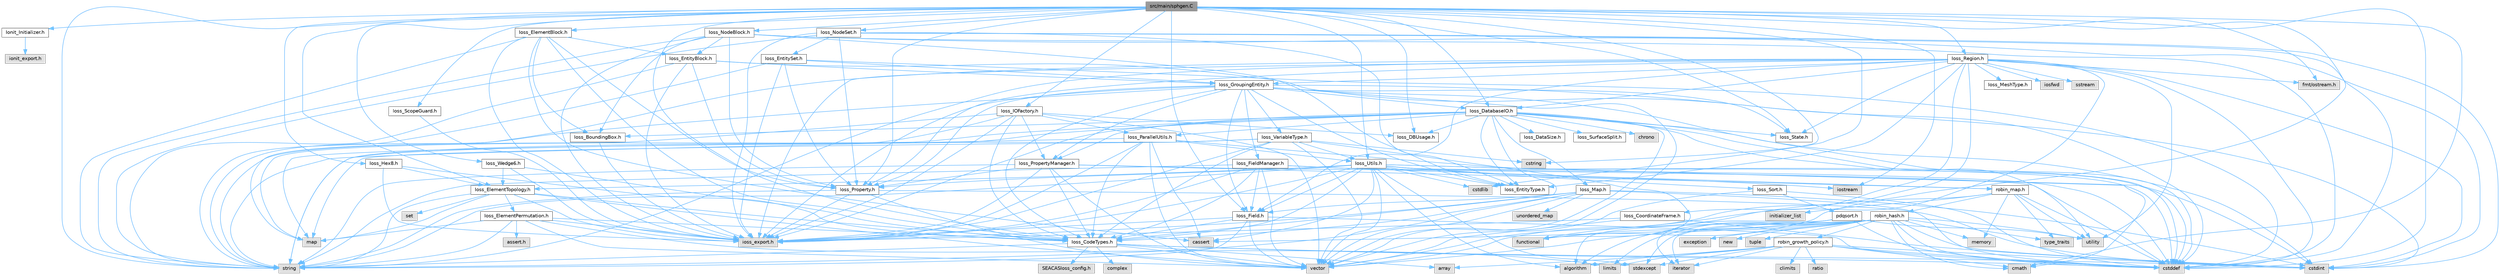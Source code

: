 digraph "src/main/sphgen.C"
{
 // INTERACTIVE_SVG=YES
 // LATEX_PDF_SIZE
  bgcolor="transparent";
  edge [fontname=Helvetica,fontsize=10,labelfontname=Helvetica,labelfontsize=10];
  node [fontname=Helvetica,fontsize=10,shape=box,height=0.2,width=0.4];
  Node1 [id="Node000001",label="src/main/sphgen.C",height=0.2,width=0.4,color="gray40", fillcolor="grey60", style="filled", fontcolor="black",tooltip=" "];
  Node1 -> Node2 [id="edge1_Node000001_Node000002",color="steelblue1",style="solid",tooltip=" "];
  Node2 [id="Node000002",label="Ionit_Initializer.h",height=0.2,width=0.4,color="grey40", fillcolor="white", style="filled",URL="$Ionit__Initializer_8h.html",tooltip=" "];
  Node2 -> Node3 [id="edge2_Node000002_Node000003",color="steelblue1",style="solid",tooltip=" "];
  Node3 [id="Node000003",label="ionit_export.h",height=0.2,width=0.4,color="grey60", fillcolor="#E0E0E0", style="filled",tooltip=" "];
  Node1 -> Node4 [id="edge3_Node000001_Node000004",color="steelblue1",style="solid",tooltip=" "];
  Node4 [id="Node000004",label="Ioss_CodeTypes.h",height=0.2,width=0.4,color="grey40", fillcolor="white", style="filled",URL="$Ioss__CodeTypes_8h.html",tooltip=" "];
  Node4 -> Node5 [id="edge4_Node000004_Node000005",color="steelblue1",style="solid",tooltip=" "];
  Node5 [id="Node000005",label="array",height=0.2,width=0.4,color="grey60", fillcolor="#E0E0E0", style="filled",tooltip=" "];
  Node4 -> Node6 [id="edge5_Node000004_Node000006",color="steelblue1",style="solid",tooltip=" "];
  Node6 [id="Node000006",label="cstddef",height=0.2,width=0.4,color="grey60", fillcolor="#E0E0E0", style="filled",tooltip=" "];
  Node4 -> Node7 [id="edge6_Node000004_Node000007",color="steelblue1",style="solid",tooltip=" "];
  Node7 [id="Node000007",label="cstdint",height=0.2,width=0.4,color="grey60", fillcolor="#E0E0E0", style="filled",tooltip=" "];
  Node4 -> Node8 [id="edge7_Node000004_Node000008",color="steelblue1",style="solid",tooltip=" "];
  Node8 [id="Node000008",label="string",height=0.2,width=0.4,color="grey60", fillcolor="#E0E0E0", style="filled",tooltip=" "];
  Node4 -> Node9 [id="edge8_Node000004_Node000009",color="steelblue1",style="solid",tooltip=" "];
  Node9 [id="Node000009",label="vector",height=0.2,width=0.4,color="grey60", fillcolor="#E0E0E0", style="filled",tooltip=" "];
  Node4 -> Node10 [id="edge9_Node000004_Node000010",color="steelblue1",style="solid",tooltip=" "];
  Node10 [id="Node000010",label="SEACASIoss_config.h",height=0.2,width=0.4,color="grey60", fillcolor="#E0E0E0", style="filled",tooltip=" "];
  Node4 -> Node11 [id="edge10_Node000004_Node000011",color="steelblue1",style="solid",tooltip=" "];
  Node11 [id="Node000011",label="complex",height=0.2,width=0.4,color="grey60", fillcolor="#E0E0E0", style="filled",tooltip=" "];
  Node1 -> Node12 [id="edge11_Node000001_Node000012",color="steelblue1",style="solid",tooltip=" "];
  Node12 [id="Node000012",label="Ioss_Hex8.h",height=0.2,width=0.4,color="grey40", fillcolor="white", style="filled",URL="$Ioss__Hex8_8h.html",tooltip=" "];
  Node12 -> Node13 [id="edge12_Node000012_Node000013",color="steelblue1",style="solid",tooltip=" "];
  Node13 [id="Node000013",label="ioss_export.h",height=0.2,width=0.4,color="grey60", fillcolor="#E0E0E0", style="filled",tooltip=" "];
  Node12 -> Node4 [id="edge13_Node000012_Node000004",color="steelblue1",style="solid",tooltip=" "];
  Node12 -> Node14 [id="edge14_Node000012_Node000014",color="steelblue1",style="solid",tooltip=" "];
  Node14 [id="Node000014",label="Ioss_ElementTopology.h",height=0.2,width=0.4,color="grey40", fillcolor="white", style="filled",URL="$Ioss__ElementTopology_8h.html",tooltip=" "];
  Node14 -> Node13 [id="edge15_Node000014_Node000013",color="steelblue1",style="solid",tooltip=" "];
  Node14 -> Node4 [id="edge16_Node000014_Node000004",color="steelblue1",style="solid",tooltip=" "];
  Node14 -> Node15 [id="edge17_Node000014_Node000015",color="steelblue1",style="solid",tooltip=" "];
  Node15 [id="Node000015",label="Ioss_ElementPermutation.h",height=0.2,width=0.4,color="grey40", fillcolor="white", style="filled",URL="$Ioss__ElementPermutation_8h.html",tooltip=" "];
  Node15 -> Node13 [id="edge18_Node000015_Node000013",color="steelblue1",style="solid",tooltip=" "];
  Node15 -> Node4 [id="edge19_Node000015_Node000004",color="steelblue1",style="solid",tooltip=" "];
  Node15 -> Node16 [id="edge20_Node000015_Node000016",color="steelblue1",style="solid",tooltip=" "];
  Node16 [id="Node000016",label="assert.h",height=0.2,width=0.4,color="grey60", fillcolor="#E0E0E0", style="filled",tooltip=" "];
  Node15 -> Node17 [id="edge21_Node000015_Node000017",color="steelblue1",style="solid",tooltip=" "];
  Node17 [id="Node000017",label="limits",height=0.2,width=0.4,color="grey60", fillcolor="#E0E0E0", style="filled",tooltip=" "];
  Node15 -> Node18 [id="edge22_Node000015_Node000018",color="steelblue1",style="solid",tooltip=" "];
  Node18 [id="Node000018",label="map",height=0.2,width=0.4,color="grey60", fillcolor="#E0E0E0", style="filled",tooltip=" "];
  Node15 -> Node8 [id="edge23_Node000015_Node000008",color="steelblue1",style="solid",tooltip=" "];
  Node15 -> Node9 [id="edge24_Node000015_Node000009",color="steelblue1",style="solid",tooltip=" "];
  Node14 -> Node18 [id="edge25_Node000014_Node000018",color="steelblue1",style="solid",tooltip=" "];
  Node14 -> Node19 [id="edge26_Node000014_Node000019",color="steelblue1",style="solid",tooltip=" "];
  Node19 [id="Node000019",label="set",height=0.2,width=0.4,color="grey60", fillcolor="#E0E0E0", style="filled",tooltip=" "];
  Node14 -> Node8 [id="edge27_Node000014_Node000008",color="steelblue1",style="solid",tooltip=" "];
  Node14 -> Node9 [id="edge28_Node000014_Node000009",color="steelblue1",style="solid",tooltip=" "];
  Node1 -> Node20 [id="edge29_Node000001_Node000020",color="steelblue1",style="solid",tooltip=" "];
  Node20 [id="Node000020",label="Ioss_Utils.h",height=0.2,width=0.4,color="grey40", fillcolor="white", style="filled",URL="$Ioss__Utils_8h.html",tooltip=" "];
  Node20 -> Node13 [id="edge30_Node000020_Node000013",color="steelblue1",style="solid",tooltip=" "];
  Node20 -> Node4 [id="edge31_Node000020_Node000004",color="steelblue1",style="solid",tooltip=" "];
  Node20 -> Node14 [id="edge32_Node000020_Node000014",color="steelblue1",style="solid",tooltip=" "];
  Node20 -> Node21 [id="edge33_Node000020_Node000021",color="steelblue1",style="solid",tooltip=" "];
  Node21 [id="Node000021",label="Ioss_EntityType.h",height=0.2,width=0.4,color="grey40", fillcolor="white", style="filled",URL="$Ioss__EntityType_8h.html",tooltip=" "];
  Node20 -> Node22 [id="edge34_Node000020_Node000022",color="steelblue1",style="solid",tooltip=" "];
  Node22 [id="Node000022",label="Ioss_Field.h",height=0.2,width=0.4,color="grey40", fillcolor="white", style="filled",URL="$Ioss__Field_8h.html",tooltip=" "];
  Node22 -> Node13 [id="edge35_Node000022_Node000013",color="steelblue1",style="solid",tooltip=" "];
  Node22 -> Node4 [id="edge36_Node000022_Node000004",color="steelblue1",style="solid",tooltip=" "];
  Node22 -> Node6 [id="edge37_Node000022_Node000006",color="steelblue1",style="solid",tooltip=" "];
  Node22 -> Node8 [id="edge38_Node000022_Node000008",color="steelblue1",style="solid",tooltip=" "];
  Node22 -> Node9 [id="edge39_Node000022_Node000009",color="steelblue1",style="solid",tooltip=" "];
  Node20 -> Node23 [id="edge40_Node000020_Node000023",color="steelblue1",style="solid",tooltip=" "];
  Node23 [id="Node000023",label="Ioss_Property.h",height=0.2,width=0.4,color="grey40", fillcolor="white", style="filled",URL="$Ioss__Property_8h.html",tooltip=" "];
  Node23 -> Node13 [id="edge41_Node000023_Node000013",color="steelblue1",style="solid",tooltip=" "];
  Node23 -> Node7 [id="edge42_Node000023_Node000007",color="steelblue1",style="solid",tooltip=" "];
  Node23 -> Node8 [id="edge43_Node000023_Node000008",color="steelblue1",style="solid",tooltip=" "];
  Node23 -> Node9 [id="edge44_Node000023_Node000009",color="steelblue1",style="solid",tooltip=" "];
  Node20 -> Node24 [id="edge45_Node000020_Node000024",color="steelblue1",style="solid",tooltip=" "];
  Node24 [id="Node000024",label="Ioss_Sort.h",height=0.2,width=0.4,color="grey40", fillcolor="white", style="filled",URL="$Ioss__Sort_8h.html",tooltip=" "];
  Node24 -> Node25 [id="edge46_Node000024_Node000025",color="steelblue1",style="solid",tooltip=" "];
  Node25 [id="Node000025",label="pdqsort.h",height=0.2,width=0.4,color="grey40", fillcolor="white", style="filled",URL="$pdqsort_8h.html",tooltip=" "];
  Node25 -> Node26 [id="edge47_Node000025_Node000026",color="steelblue1",style="solid",tooltip=" "];
  Node26 [id="Node000026",label="algorithm",height=0.2,width=0.4,color="grey60", fillcolor="#E0E0E0", style="filled",tooltip=" "];
  Node25 -> Node6 [id="edge48_Node000025_Node000006",color="steelblue1",style="solid",tooltip=" "];
  Node25 -> Node27 [id="edge49_Node000025_Node000027",color="steelblue1",style="solid",tooltip=" "];
  Node27 [id="Node000027",label="functional",height=0.2,width=0.4,color="grey60", fillcolor="#E0E0E0", style="filled",tooltip=" "];
  Node25 -> Node28 [id="edge50_Node000025_Node000028",color="steelblue1",style="solid",tooltip=" "];
  Node28 [id="Node000028",label="iterator",height=0.2,width=0.4,color="grey60", fillcolor="#E0E0E0", style="filled",tooltip=" "];
  Node25 -> Node29 [id="edge51_Node000025_Node000029",color="steelblue1",style="solid",tooltip=" "];
  Node29 [id="Node000029",label="utility",height=0.2,width=0.4,color="grey60", fillcolor="#E0E0E0", style="filled",tooltip=" "];
  Node24 -> Node6 [id="edge52_Node000024_Node000006",color="steelblue1",style="solid",tooltip=" "];
  Node24 -> Node9 [id="edge53_Node000024_Node000009",color="steelblue1",style="solid",tooltip=" "];
  Node20 -> Node26 [id="edge54_Node000020_Node000026",color="steelblue1",style="solid",tooltip=" "];
  Node20 -> Node30 [id="edge55_Node000020_Node000030",color="steelblue1",style="solid",tooltip=" "];
  Node30 [id="Node000030",label="cassert",height=0.2,width=0.4,color="grey60", fillcolor="#E0E0E0", style="filled",tooltip=" "];
  Node20 -> Node31 [id="edge56_Node000020_Node000031",color="steelblue1",style="solid",tooltip=" "];
  Node31 [id="Node000031",label="cmath",height=0.2,width=0.4,color="grey60", fillcolor="#E0E0E0", style="filled",tooltip=" "];
  Node20 -> Node6 [id="edge57_Node000020_Node000006",color="steelblue1",style="solid",tooltip=" "];
  Node20 -> Node7 [id="edge58_Node000020_Node000007",color="steelblue1",style="solid",tooltip=" "];
  Node20 -> Node32 [id="edge59_Node000020_Node000032",color="steelblue1",style="solid",tooltip=" "];
  Node32 [id="Node000032",label="cstdlib",height=0.2,width=0.4,color="grey60", fillcolor="#E0E0E0", style="filled",tooltip=" "];
  Node20 -> Node33 [id="edge60_Node000020_Node000033",color="steelblue1",style="solid",tooltip=" "];
  Node33 [id="Node000033",label="iostream",height=0.2,width=0.4,color="grey60", fillcolor="#E0E0E0", style="filled",tooltip=" "];
  Node20 -> Node34 [id="edge61_Node000020_Node000034",color="steelblue1",style="solid",tooltip=" "];
  Node34 [id="Node000034",label="stdexcept",height=0.2,width=0.4,color="grey60", fillcolor="#E0E0E0", style="filled",tooltip=" "];
  Node20 -> Node8 [id="edge62_Node000020_Node000008",color="steelblue1",style="solid",tooltip=" "];
  Node20 -> Node9 [id="edge63_Node000020_Node000009",color="steelblue1",style="solid",tooltip=" "];
  Node1 -> Node35 [id="edge64_Node000001_Node000035",color="steelblue1",style="solid",tooltip=" "];
  Node35 [id="Node000035",label="Ioss_Wedge6.h",height=0.2,width=0.4,color="grey40", fillcolor="white", style="filled",URL="$Ioss__Wedge6_8h.html",tooltip=" "];
  Node35 -> Node13 [id="edge65_Node000035_Node000013",color="steelblue1",style="solid",tooltip=" "];
  Node35 -> Node4 [id="edge66_Node000035_Node000004",color="steelblue1",style="solid",tooltip=" "];
  Node35 -> Node14 [id="edge67_Node000035_Node000014",color="steelblue1",style="solid",tooltip=" "];
  Node1 -> Node31 [id="edge68_Node000001_Node000031",color="steelblue1",style="solid",tooltip=" "];
  Node1 -> Node6 [id="edge69_Node000001_Node000006",color="steelblue1",style="solid",tooltip=" "];
  Node1 -> Node32 [id="edge70_Node000001_Node000032",color="steelblue1",style="solid",tooltip=" "];
  Node1 -> Node36 [id="edge71_Node000001_Node000036",color="steelblue1",style="solid",tooltip=" "];
  Node36 [id="Node000036",label="cstring",height=0.2,width=0.4,color="grey60", fillcolor="#E0E0E0", style="filled",tooltip=" "];
  Node1 -> Node37 [id="edge72_Node000001_Node000037",color="steelblue1",style="solid",tooltip=" "];
  Node37 [id="Node000037",label="fmt/ostream.h",height=0.2,width=0.4,color="grey60", fillcolor="#E0E0E0", style="filled",tooltip=" "];
  Node1 -> Node33 [id="edge73_Node000001_Node000033",color="steelblue1",style="solid",tooltip=" "];
  Node1 -> Node8 [id="edge74_Node000001_Node000008",color="steelblue1",style="solid",tooltip=" "];
  Node1 -> Node9 [id="edge75_Node000001_Node000009",color="steelblue1",style="solid",tooltip=" "];
  Node1 -> Node38 [id="edge76_Node000001_Node000038",color="steelblue1",style="solid",tooltip=" "];
  Node38 [id="Node000038",label="Ioss_DBUsage.h",height=0.2,width=0.4,color="grey40", fillcolor="white", style="filled",URL="$Ioss__DBUsage_8h.html",tooltip=" "];
  Node1 -> Node39 [id="edge77_Node000001_Node000039",color="steelblue1",style="solid",tooltip=" "];
  Node39 [id="Node000039",label="Ioss_DatabaseIO.h",height=0.2,width=0.4,color="grey40", fillcolor="white", style="filled",URL="$Ioss__DatabaseIO_8h.html",tooltip=" "];
  Node39 -> Node13 [id="edge78_Node000039_Node000013",color="steelblue1",style="solid",tooltip=" "];
  Node39 -> Node40 [id="edge79_Node000039_Node000040",color="steelblue1",style="solid",tooltip=" "];
  Node40 [id="Node000040",label="Ioss_BoundingBox.h",height=0.2,width=0.4,color="grey40", fillcolor="white", style="filled",URL="$Ioss__BoundingBox_8h.html",tooltip=" "];
  Node40 -> Node13 [id="edge80_Node000040_Node000013",color="steelblue1",style="solid",tooltip=" "];
  Node39 -> Node4 [id="edge81_Node000039_Node000004",color="steelblue1",style="solid",tooltip=" "];
  Node39 -> Node38 [id="edge82_Node000039_Node000038",color="steelblue1",style="solid",tooltip=" "];
  Node39 -> Node41 [id="edge83_Node000039_Node000041",color="steelblue1",style="solid",tooltip=" "];
  Node41 [id="Node000041",label="Ioss_DataSize.h",height=0.2,width=0.4,color="grey40", fillcolor="white", style="filled",URL="$Ioss__DataSize_8h.html",tooltip=" "];
  Node39 -> Node21 [id="edge84_Node000039_Node000021",color="steelblue1",style="solid",tooltip=" "];
  Node39 -> Node42 [id="edge85_Node000039_Node000042",color="steelblue1",style="solid",tooltip=" "];
  Node42 [id="Node000042",label="Ioss_Map.h",height=0.2,width=0.4,color="grey40", fillcolor="white", style="filled",URL="$Ioss__Map_8h.html",tooltip=" "];
  Node42 -> Node13 [id="edge86_Node000042_Node000013",color="steelblue1",style="solid",tooltip=" "];
  Node42 -> Node4 [id="edge87_Node000042_Node000004",color="steelblue1",style="solid",tooltip=" "];
  Node42 -> Node22 [id="edge88_Node000042_Node000022",color="steelblue1",style="solid",tooltip=" "];
  Node42 -> Node6 [id="edge89_Node000042_Node000006",color="steelblue1",style="solid",tooltip=" "];
  Node42 -> Node7 [id="edge90_Node000042_Node000007",color="steelblue1",style="solid",tooltip=" "];
  Node42 -> Node8 [id="edge91_Node000042_Node000008",color="steelblue1",style="solid",tooltip=" "];
  Node42 -> Node9 [id="edge92_Node000042_Node000009",color="steelblue1",style="solid",tooltip=" "];
  Node42 -> Node43 [id="edge93_Node000042_Node000043",color="steelblue1",style="solid",tooltip=" "];
  Node43 [id="Node000043",label="unordered_map",height=0.2,width=0.4,color="grey60", fillcolor="#E0E0E0", style="filled",tooltip=" "];
  Node39 -> Node44 [id="edge94_Node000039_Node000044",color="steelblue1",style="solid",tooltip=" "];
  Node44 [id="Node000044",label="Ioss_ParallelUtils.h",height=0.2,width=0.4,color="grey40", fillcolor="white", style="filled",URL="$Ioss__ParallelUtils_8h.html",tooltip=" "];
  Node44 -> Node13 [id="edge95_Node000044_Node000013",color="steelblue1",style="solid",tooltip=" "];
  Node44 -> Node4 [id="edge96_Node000044_Node000004",color="steelblue1",style="solid",tooltip=" "];
  Node44 -> Node20 [id="edge97_Node000044_Node000020",color="steelblue1",style="solid",tooltip=" "];
  Node44 -> Node30 [id="edge98_Node000044_Node000030",color="steelblue1",style="solid",tooltip=" "];
  Node44 -> Node6 [id="edge99_Node000044_Node000006",color="steelblue1",style="solid",tooltip=" "];
  Node44 -> Node8 [id="edge100_Node000044_Node000008",color="steelblue1",style="solid",tooltip=" "];
  Node44 -> Node9 [id="edge101_Node000044_Node000009",color="steelblue1",style="solid",tooltip=" "];
  Node39 -> Node45 [id="edge102_Node000039_Node000045",color="steelblue1",style="solid",tooltip=" "];
  Node45 [id="Node000045",label="Ioss_PropertyManager.h",height=0.2,width=0.4,color="grey40", fillcolor="white", style="filled",URL="$Ioss__PropertyManager_8h.html",tooltip=" "];
  Node45 -> Node13 [id="edge103_Node000045_Node000013",color="steelblue1",style="solid",tooltip=" "];
  Node45 -> Node4 [id="edge104_Node000045_Node000004",color="steelblue1",style="solid",tooltip=" "];
  Node45 -> Node23 [id="edge105_Node000045_Node000023",color="steelblue1",style="solid",tooltip=" "];
  Node45 -> Node6 [id="edge106_Node000045_Node000006",color="steelblue1",style="solid",tooltip=" "];
  Node45 -> Node8 [id="edge107_Node000045_Node000008",color="steelblue1",style="solid",tooltip=" "];
  Node45 -> Node9 [id="edge108_Node000045_Node000009",color="steelblue1",style="solid",tooltip=" "];
  Node45 -> Node46 [id="edge109_Node000045_Node000046",color="steelblue1",style="solid",tooltip=" "];
  Node46 [id="Node000046",label="robin_map.h",height=0.2,width=0.4,color="grey40", fillcolor="white", style="filled",URL="$robin__map_8h.html",tooltip=" "];
  Node46 -> Node6 [id="edge110_Node000046_Node000006",color="steelblue1",style="solid",tooltip=" "];
  Node46 -> Node27 [id="edge111_Node000046_Node000027",color="steelblue1",style="solid",tooltip=" "];
  Node46 -> Node47 [id="edge112_Node000046_Node000047",color="steelblue1",style="solid",tooltip=" "];
  Node47 [id="Node000047",label="initializer_list",height=0.2,width=0.4,color="grey60", fillcolor="#E0E0E0", style="filled",tooltip=" "];
  Node46 -> Node48 [id="edge113_Node000046_Node000048",color="steelblue1",style="solid",tooltip=" "];
  Node48 [id="Node000048",label="memory",height=0.2,width=0.4,color="grey60", fillcolor="#E0E0E0", style="filled",tooltip=" "];
  Node46 -> Node49 [id="edge114_Node000046_Node000049",color="steelblue1",style="solid",tooltip=" "];
  Node49 [id="Node000049",label="type_traits",height=0.2,width=0.4,color="grey60", fillcolor="#E0E0E0", style="filled",tooltip=" "];
  Node46 -> Node29 [id="edge115_Node000046_Node000029",color="steelblue1",style="solid",tooltip=" "];
  Node46 -> Node50 [id="edge116_Node000046_Node000050",color="steelblue1",style="solid",tooltip=" "];
  Node50 [id="Node000050",label="robin_hash.h",height=0.2,width=0.4,color="grey40", fillcolor="white", style="filled",URL="$robin__hash_8h.html",tooltip=" "];
  Node50 -> Node26 [id="edge117_Node000050_Node000026",color="steelblue1",style="solid",tooltip=" "];
  Node50 -> Node30 [id="edge118_Node000050_Node000030",color="steelblue1",style="solid",tooltip=" "];
  Node50 -> Node31 [id="edge119_Node000050_Node000031",color="steelblue1",style="solid",tooltip=" "];
  Node50 -> Node6 [id="edge120_Node000050_Node000006",color="steelblue1",style="solid",tooltip=" "];
  Node50 -> Node7 [id="edge121_Node000050_Node000007",color="steelblue1",style="solid",tooltip=" "];
  Node50 -> Node51 [id="edge122_Node000050_Node000051",color="steelblue1",style="solid",tooltip=" "];
  Node51 [id="Node000051",label="exception",height=0.2,width=0.4,color="grey60", fillcolor="#E0E0E0", style="filled",tooltip=" "];
  Node50 -> Node28 [id="edge123_Node000050_Node000028",color="steelblue1",style="solid",tooltip=" "];
  Node50 -> Node17 [id="edge124_Node000050_Node000017",color="steelblue1",style="solid",tooltip=" "];
  Node50 -> Node48 [id="edge125_Node000050_Node000048",color="steelblue1",style="solid",tooltip=" "];
  Node50 -> Node52 [id="edge126_Node000050_Node000052",color="steelblue1",style="solid",tooltip=" "];
  Node52 [id="Node000052",label="new",height=0.2,width=0.4,color="grey60", fillcolor="#E0E0E0", style="filled",tooltip=" "];
  Node50 -> Node34 [id="edge127_Node000050_Node000034",color="steelblue1",style="solid",tooltip=" "];
  Node50 -> Node53 [id="edge128_Node000050_Node000053",color="steelblue1",style="solid",tooltip=" "];
  Node53 [id="Node000053",label="tuple",height=0.2,width=0.4,color="grey60", fillcolor="#E0E0E0", style="filled",tooltip=" "];
  Node50 -> Node49 [id="edge129_Node000050_Node000049",color="steelblue1",style="solid",tooltip=" "];
  Node50 -> Node29 [id="edge130_Node000050_Node000029",color="steelblue1",style="solid",tooltip=" "];
  Node50 -> Node9 [id="edge131_Node000050_Node000009",color="steelblue1",style="solid",tooltip=" "];
  Node50 -> Node54 [id="edge132_Node000050_Node000054",color="steelblue1",style="solid",tooltip=" "];
  Node54 [id="Node000054",label="robin_growth_policy.h",height=0.2,width=0.4,color="grey40", fillcolor="white", style="filled",URL="$robin__growth__policy_8h.html",tooltip=" "];
  Node54 -> Node26 [id="edge133_Node000054_Node000026",color="steelblue1",style="solid",tooltip=" "];
  Node54 -> Node5 [id="edge134_Node000054_Node000005",color="steelblue1",style="solid",tooltip=" "];
  Node54 -> Node55 [id="edge135_Node000054_Node000055",color="steelblue1",style="solid",tooltip=" "];
  Node55 [id="Node000055",label="climits",height=0.2,width=0.4,color="grey60", fillcolor="#E0E0E0", style="filled",tooltip=" "];
  Node54 -> Node31 [id="edge136_Node000054_Node000031",color="steelblue1",style="solid",tooltip=" "];
  Node54 -> Node6 [id="edge137_Node000054_Node000006",color="steelblue1",style="solid",tooltip=" "];
  Node54 -> Node7 [id="edge138_Node000054_Node000007",color="steelblue1",style="solid",tooltip=" "];
  Node54 -> Node28 [id="edge139_Node000054_Node000028",color="steelblue1",style="solid",tooltip=" "];
  Node54 -> Node17 [id="edge140_Node000054_Node000017",color="steelblue1",style="solid",tooltip=" "];
  Node54 -> Node56 [id="edge141_Node000054_Node000056",color="steelblue1",style="solid",tooltip=" "];
  Node56 [id="Node000056",label="ratio",height=0.2,width=0.4,color="grey60", fillcolor="#E0E0E0", style="filled",tooltip=" "];
  Node54 -> Node34 [id="edge142_Node000054_Node000034",color="steelblue1",style="solid",tooltip=" "];
  Node39 -> Node57 [id="edge143_Node000039_Node000057",color="steelblue1",style="solid",tooltip=" "];
  Node57 [id="Node000057",label="Ioss_State.h",height=0.2,width=0.4,color="grey40", fillcolor="white", style="filled",URL="$Ioss__State_8h.html",tooltip=" "];
  Node39 -> Node58 [id="edge144_Node000039_Node000058",color="steelblue1",style="solid",tooltip=" "];
  Node58 [id="Node000058",label="Ioss_SurfaceSplit.h",height=0.2,width=0.4,color="grey40", fillcolor="white", style="filled",URL="$Ioss__SurfaceSplit_8h.html",tooltip=" "];
  Node39 -> Node59 [id="edge145_Node000039_Node000059",color="steelblue1",style="solid",tooltip=" "];
  Node59 [id="Node000059",label="chrono",height=0.2,width=0.4,color="grey60", fillcolor="#E0E0E0", style="filled",tooltip=" "];
  Node39 -> Node6 [id="edge146_Node000039_Node000006",color="steelblue1",style="solid",tooltip=" "];
  Node39 -> Node7 [id="edge147_Node000039_Node000007",color="steelblue1",style="solid",tooltip=" "];
  Node39 -> Node18 [id="edge148_Node000039_Node000018",color="steelblue1",style="solid",tooltip=" "];
  Node39 -> Node8 [id="edge149_Node000039_Node000008",color="steelblue1",style="solid",tooltip=" "];
  Node39 -> Node29 [id="edge150_Node000039_Node000029",color="steelblue1",style="solid",tooltip=" "];
  Node39 -> Node9 [id="edge151_Node000039_Node000009",color="steelblue1",style="solid",tooltip=" "];
  Node1 -> Node60 [id="edge152_Node000001_Node000060",color="steelblue1",style="solid",tooltip=" "];
  Node60 [id="Node000060",label="Ioss_ElementBlock.h",height=0.2,width=0.4,color="grey40", fillcolor="white", style="filled",URL="$Ioss__ElementBlock_8h.html",tooltip=" "];
  Node60 -> Node13 [id="edge153_Node000060_Node000013",color="steelblue1",style="solid",tooltip=" "];
  Node60 -> Node40 [id="edge154_Node000060_Node000040",color="steelblue1",style="solid",tooltip=" "];
  Node60 -> Node4 [id="edge155_Node000060_Node000004",color="steelblue1",style="solid",tooltip=" "];
  Node60 -> Node61 [id="edge156_Node000060_Node000061",color="steelblue1",style="solid",tooltip=" "];
  Node61 [id="Node000061",label="Ioss_EntityBlock.h",height=0.2,width=0.4,color="grey40", fillcolor="white", style="filled",URL="$Ioss__EntityBlock_8h.html",tooltip=" "];
  Node61 -> Node13 [id="edge157_Node000061_Node000013",color="steelblue1",style="solid",tooltip=" "];
  Node61 -> Node62 [id="edge158_Node000061_Node000062",color="steelblue1",style="solid",tooltip=" "];
  Node62 [id="Node000062",label="Ioss_GroupingEntity.h",height=0.2,width=0.4,color="grey40", fillcolor="white", style="filled",URL="$Ioss__GroupingEntity_8h.html",tooltip=" "];
  Node62 -> Node13 [id="edge159_Node000062_Node000013",color="steelblue1",style="solid",tooltip=" "];
  Node62 -> Node4 [id="edge160_Node000062_Node000004",color="steelblue1",style="solid",tooltip=" "];
  Node62 -> Node39 [id="edge161_Node000062_Node000039",color="steelblue1",style="solid",tooltip=" "];
  Node62 -> Node21 [id="edge162_Node000062_Node000021",color="steelblue1",style="solid",tooltip=" "];
  Node62 -> Node22 [id="edge163_Node000062_Node000022",color="steelblue1",style="solid",tooltip=" "];
  Node62 -> Node63 [id="edge164_Node000062_Node000063",color="steelblue1",style="solid",tooltip=" "];
  Node63 [id="Node000063",label="Ioss_FieldManager.h",height=0.2,width=0.4,color="grey40", fillcolor="white", style="filled",URL="$Ioss__FieldManager_8h.html",tooltip=" "];
  Node63 -> Node13 [id="edge165_Node000063_Node000013",color="steelblue1",style="solid",tooltip=" "];
  Node63 -> Node4 [id="edge166_Node000063_Node000004",color="steelblue1",style="solid",tooltip=" "];
  Node63 -> Node22 [id="edge167_Node000063_Node000022",color="steelblue1",style="solid",tooltip=" "];
  Node63 -> Node6 [id="edge168_Node000063_Node000006",color="steelblue1",style="solid",tooltip=" "];
  Node63 -> Node8 [id="edge169_Node000063_Node000008",color="steelblue1",style="solid",tooltip=" "];
  Node63 -> Node9 [id="edge170_Node000063_Node000009",color="steelblue1",style="solid",tooltip=" "];
  Node63 -> Node46 [id="edge171_Node000063_Node000046",color="steelblue1",style="solid",tooltip=" "];
  Node62 -> Node23 [id="edge172_Node000062_Node000023",color="steelblue1",style="solid",tooltip=" "];
  Node62 -> Node45 [id="edge173_Node000062_Node000045",color="steelblue1",style="solid",tooltip=" "];
  Node62 -> Node57 [id="edge174_Node000062_Node000057",color="steelblue1",style="solid",tooltip=" "];
  Node62 -> Node64 [id="edge175_Node000062_Node000064",color="steelblue1",style="solid",tooltip=" "];
  Node64 [id="Node000064",label="Ioss_VariableType.h",height=0.2,width=0.4,color="grey40", fillcolor="white", style="filled",URL="$Ioss__VariableType_8h.html",tooltip=" "];
  Node64 -> Node13 [id="edge176_Node000064_Node000013",color="steelblue1",style="solid",tooltip=" "];
  Node64 -> Node4 [id="edge177_Node000064_Node000004",color="steelblue1",style="solid",tooltip=" "];
  Node64 -> Node20 [id="edge178_Node000064_Node000020",color="steelblue1",style="solid",tooltip=" "];
  Node64 -> Node36 [id="edge179_Node000064_Node000036",color="steelblue1",style="solid",tooltip=" "];
  Node64 -> Node27 [id="edge180_Node000064_Node000027",color="steelblue1",style="solid",tooltip=" "];
  Node64 -> Node18 [id="edge181_Node000064_Node000018",color="steelblue1",style="solid",tooltip=" "];
  Node64 -> Node8 [id="edge182_Node000064_Node000008",color="steelblue1",style="solid",tooltip=" "];
  Node64 -> Node9 [id="edge183_Node000064_Node000009",color="steelblue1",style="solid",tooltip=" "];
  Node62 -> Node6 [id="edge184_Node000062_Node000006",color="steelblue1",style="solid",tooltip=" "];
  Node62 -> Node7 [id="edge185_Node000062_Node000007",color="steelblue1",style="solid",tooltip=" "];
  Node62 -> Node8 [id="edge186_Node000062_Node000008",color="steelblue1",style="solid",tooltip=" "];
  Node62 -> Node9 [id="edge187_Node000062_Node000009",color="steelblue1",style="solid",tooltip=" "];
  Node61 -> Node23 [id="edge188_Node000061_Node000023",color="steelblue1",style="solid",tooltip=" "];
  Node61 -> Node6 [id="edge189_Node000061_Node000006",color="steelblue1",style="solid",tooltip=" "];
  Node61 -> Node8 [id="edge190_Node000061_Node000008",color="steelblue1",style="solid",tooltip=" "];
  Node60 -> Node23 [id="edge191_Node000060_Node000023",color="steelblue1",style="solid",tooltip=" "];
  Node60 -> Node30 [id="edge192_Node000060_Node000030",color="steelblue1",style="solid",tooltip=" "];
  Node60 -> Node8 [id="edge193_Node000060_Node000008",color="steelblue1",style="solid",tooltip=" "];
  Node1 -> Node14 [id="edge194_Node000001_Node000014",color="steelblue1",style="solid",tooltip=" "];
  Node1 -> Node22 [id="edge195_Node000001_Node000022",color="steelblue1",style="solid",tooltip=" "];
  Node1 -> Node65 [id="edge196_Node000001_Node000065",color="steelblue1",style="solid",tooltip=" "];
  Node65 [id="Node000065",label="Ioss_IOFactory.h",height=0.2,width=0.4,color="grey40", fillcolor="white", style="filled",URL="$Ioss__IOFactory_8h.html",tooltip=" "];
  Node65 -> Node13 [id="edge197_Node000065_Node000013",color="steelblue1",style="solid",tooltip=" "];
  Node65 -> Node4 [id="edge198_Node000065_Node000004",color="steelblue1",style="solid",tooltip=" "];
  Node65 -> Node8 [id="edge199_Node000065_Node000008",color="steelblue1",style="solid",tooltip=" "];
  Node65 -> Node38 [id="edge200_Node000065_Node000038",color="steelblue1",style="solid",tooltip=" "];
  Node65 -> Node44 [id="edge201_Node000065_Node000044",color="steelblue1",style="solid",tooltip=" "];
  Node65 -> Node45 [id="edge202_Node000065_Node000045",color="steelblue1",style="solid",tooltip=" "];
  Node65 -> Node18 [id="edge203_Node000065_Node000018",color="steelblue1",style="solid",tooltip=" "];
  Node65 -> Node9 [id="edge204_Node000065_Node000009",color="steelblue1",style="solid",tooltip=" "];
  Node1 -> Node66 [id="edge205_Node000001_Node000066",color="steelblue1",style="solid",tooltip=" "];
  Node66 [id="Node000066",label="Ioss_NodeBlock.h",height=0.2,width=0.4,color="grey40", fillcolor="white", style="filled",URL="$Ioss__NodeBlock_8h.html",tooltip=" "];
  Node66 -> Node13 [id="edge206_Node000066_Node000013",color="steelblue1",style="solid",tooltip=" "];
  Node66 -> Node40 [id="edge207_Node000066_Node000040",color="steelblue1",style="solid",tooltip=" "];
  Node66 -> Node61 [id="edge208_Node000066_Node000061",color="steelblue1",style="solid",tooltip=" "];
  Node66 -> Node21 [id="edge209_Node000066_Node000021",color="steelblue1",style="solid",tooltip=" "];
  Node66 -> Node23 [id="edge210_Node000066_Node000023",color="steelblue1",style="solid",tooltip=" "];
  Node66 -> Node6 [id="edge211_Node000066_Node000006",color="steelblue1",style="solid",tooltip=" "];
  Node66 -> Node7 [id="edge212_Node000066_Node000007",color="steelblue1",style="solid",tooltip=" "];
  Node66 -> Node8 [id="edge213_Node000066_Node000008",color="steelblue1",style="solid",tooltip=" "];
  Node1 -> Node67 [id="edge214_Node000001_Node000067",color="steelblue1",style="solid",tooltip=" "];
  Node67 [id="Node000067",label="Ioss_NodeSet.h",height=0.2,width=0.4,color="grey40", fillcolor="white", style="filled",URL="$Ioss__NodeSet_8h.html",tooltip=" "];
  Node67 -> Node13 [id="edge215_Node000067_Node000013",color="steelblue1",style="solid",tooltip=" "];
  Node67 -> Node21 [id="edge216_Node000067_Node000021",color="steelblue1",style="solid",tooltip=" "];
  Node67 -> Node23 [id="edge217_Node000067_Node000023",color="steelblue1",style="solid",tooltip=" "];
  Node67 -> Node68 [id="edge218_Node000067_Node000068",color="steelblue1",style="solid",tooltip=" "];
  Node68 [id="Node000068",label="Ioss_EntitySet.h",height=0.2,width=0.4,color="grey40", fillcolor="white", style="filled",URL="$Ioss__EntitySet_8h.html",tooltip=" "];
  Node68 -> Node13 [id="edge219_Node000068_Node000013",color="steelblue1",style="solid",tooltip=" "];
  Node68 -> Node62 [id="edge220_Node000068_Node000062",color="steelblue1",style="solid",tooltip=" "];
  Node68 -> Node23 [id="edge221_Node000068_Node000023",color="steelblue1",style="solid",tooltip=" "];
  Node68 -> Node6 [id="edge222_Node000068_Node000006",color="steelblue1",style="solid",tooltip=" "];
  Node68 -> Node8 [id="edge223_Node000068_Node000008",color="steelblue1",style="solid",tooltip=" "];
  Node67 -> Node6 [id="edge224_Node000067_Node000006",color="steelblue1",style="solid",tooltip=" "];
  Node67 -> Node7 [id="edge225_Node000067_Node000007",color="steelblue1",style="solid",tooltip=" "];
  Node67 -> Node8 [id="edge226_Node000067_Node000008",color="steelblue1",style="solid",tooltip=" "];
  Node1 -> Node23 [id="edge227_Node000001_Node000023",color="steelblue1",style="solid",tooltip=" "];
  Node1 -> Node69 [id="edge228_Node000001_Node000069",color="steelblue1",style="solid",tooltip=" "];
  Node69 [id="Node000069",label="Ioss_Region.h",height=0.2,width=0.4,color="grey40", fillcolor="white", style="filled",URL="$Ioss__Region_8h.html",tooltip=" "];
  Node69 -> Node13 [id="edge229_Node000069_Node000013",color="steelblue1",style="solid",tooltip=" "];
  Node69 -> Node70 [id="edge230_Node000069_Node000070",color="steelblue1",style="solid",tooltip=" "];
  Node70 [id="Node000070",label="Ioss_CoordinateFrame.h",height=0.2,width=0.4,color="grey40", fillcolor="white", style="filled",URL="$Ioss__CoordinateFrame_8h.html",tooltip=" "];
  Node70 -> Node13 [id="edge231_Node000070_Node000013",color="steelblue1",style="solid",tooltip=" "];
  Node70 -> Node7 [id="edge232_Node000070_Node000007",color="steelblue1",style="solid",tooltip=" "];
  Node70 -> Node9 [id="edge233_Node000070_Node000009",color="steelblue1",style="solid",tooltip=" "];
  Node69 -> Node39 [id="edge234_Node000069_Node000039",color="steelblue1",style="solid",tooltip=" "];
  Node69 -> Node21 [id="edge235_Node000069_Node000021",color="steelblue1",style="solid",tooltip=" "];
  Node69 -> Node22 [id="edge236_Node000069_Node000022",color="steelblue1",style="solid",tooltip=" "];
  Node69 -> Node62 [id="edge237_Node000069_Node000062",color="steelblue1",style="solid",tooltip=" "];
  Node69 -> Node71 [id="edge238_Node000069_Node000071",color="steelblue1",style="solid",tooltip=" "];
  Node71 [id="Node000071",label="Ioss_MeshType.h",height=0.2,width=0.4,color="grey40", fillcolor="white", style="filled",URL="$Ioss__MeshType_8h.html",tooltip=" "];
  Node69 -> Node23 [id="edge239_Node000069_Node000023",color="steelblue1",style="solid",tooltip=" "];
  Node69 -> Node57 [id="edge240_Node000069_Node000057",color="steelblue1",style="solid",tooltip=" "];
  Node69 -> Node6 [id="edge241_Node000069_Node000006",color="steelblue1",style="solid",tooltip=" "];
  Node69 -> Node7 [id="edge242_Node000069_Node000007",color="steelblue1",style="solid",tooltip=" "];
  Node69 -> Node27 [id="edge243_Node000069_Node000027",color="steelblue1",style="solid",tooltip=" "];
  Node69 -> Node72 [id="edge244_Node000069_Node000072",color="steelblue1",style="solid",tooltip=" "];
  Node72 [id="Node000072",label="iosfwd",height=0.2,width=0.4,color="grey60", fillcolor="#E0E0E0", style="filled",tooltip=" "];
  Node69 -> Node18 [id="edge245_Node000069_Node000018",color="steelblue1",style="solid",tooltip=" "];
  Node69 -> Node8 [id="edge246_Node000069_Node000008",color="steelblue1",style="solid",tooltip=" "];
  Node69 -> Node29 [id="edge247_Node000069_Node000029",color="steelblue1",style="solid",tooltip=" "];
  Node69 -> Node9 [id="edge248_Node000069_Node000009",color="steelblue1",style="solid",tooltip=" "];
  Node69 -> Node73 [id="edge249_Node000069_Node000073",color="steelblue1",style="solid",tooltip=" "];
  Node73 [id="Node000073",label="sstream",height=0.2,width=0.4,color="grey60", fillcolor="#E0E0E0", style="filled",tooltip=" "];
  Node69 -> Node37 [id="edge250_Node000069_Node000037",color="steelblue1",style="solid",tooltip=" "];
  Node1 -> Node74 [id="edge251_Node000001_Node000074",color="steelblue1",style="solid",tooltip=" "];
  Node74 [id="Node000074",label="Ioss_ScopeGuard.h",height=0.2,width=0.4,color="grey40", fillcolor="white", style="filled",URL="$Ioss__ScopeGuard_8h.html",tooltip=" "];
  Node74 -> Node13 [id="edge252_Node000074_Node000013",color="steelblue1",style="solid",tooltip=" "];
  Node1 -> Node57 [id="edge253_Node000001_Node000057",color="steelblue1",style="solid",tooltip=" "];
}
